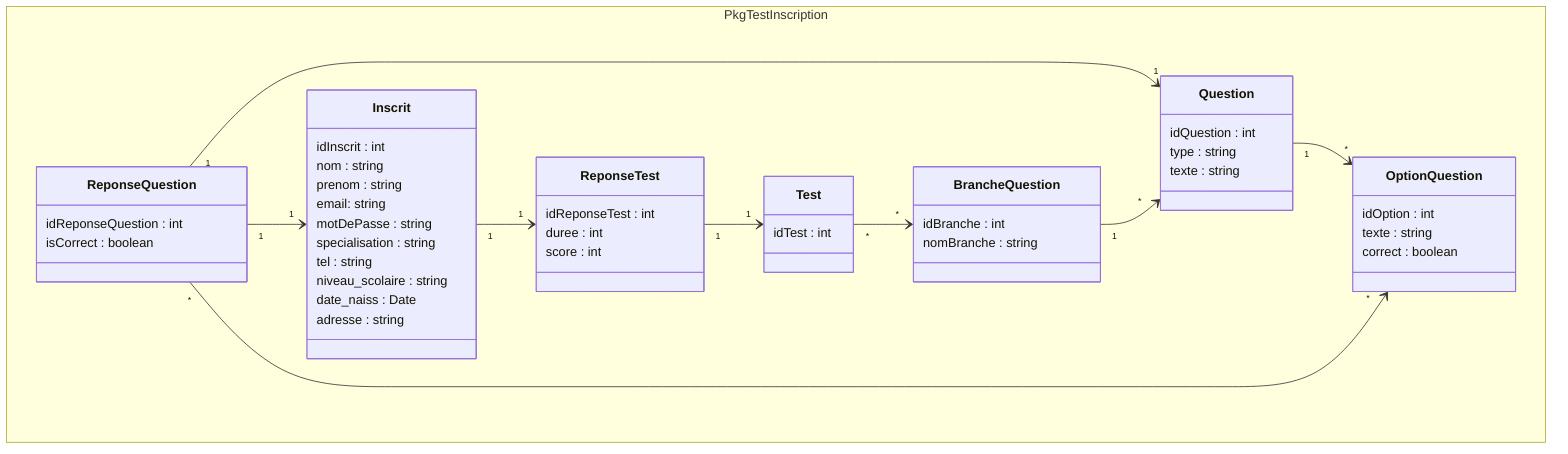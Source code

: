 classDiagram

namespace PkgTestInscription {
  class Inscrit 
  class Test
  class Question
  class OptionQuestion
  class ReponseTest
  class ReponseQuestion
  class BrancheQuestion
}


class Inscrit{
    idInscrit : int
    nom : string
    prenom : string
    email: string
    motDePasse : string
    specialisation : string
    tel : string
    niveau_scolaire : string
    date_naiss : Date
    adresse : string 

}
class Test{
    idTest : int

}

class Question{
    idQuestion : int
    type : string 
    texte : string

}
class OptionQuestion{
    idOption : int
    texte : string
    correct : boolean 
}


class ReponseTest {
    idReponseTest : int
    duree : int
    score : int
}
class ReponseQuestion{
    idReponseQuestion : int
    isCorrect : boolean
}
class BrancheQuestion{
    idBranche : int
    nomBranche : string
}

Inscrit "1" --> "1" ReponseTest
ReponseTest "1"-->"1" Test
Question "1" --> "*" OptionQuestion
ReponseQuestion "1" --> "1" Question
BrancheQuestion "1" --> "*" Question
ReponseQuestion "1" --> "1" Inscrit
ReponseQuestion "*" --> "*" OptionQuestion
Test "*" --> "*" BrancheQuestion